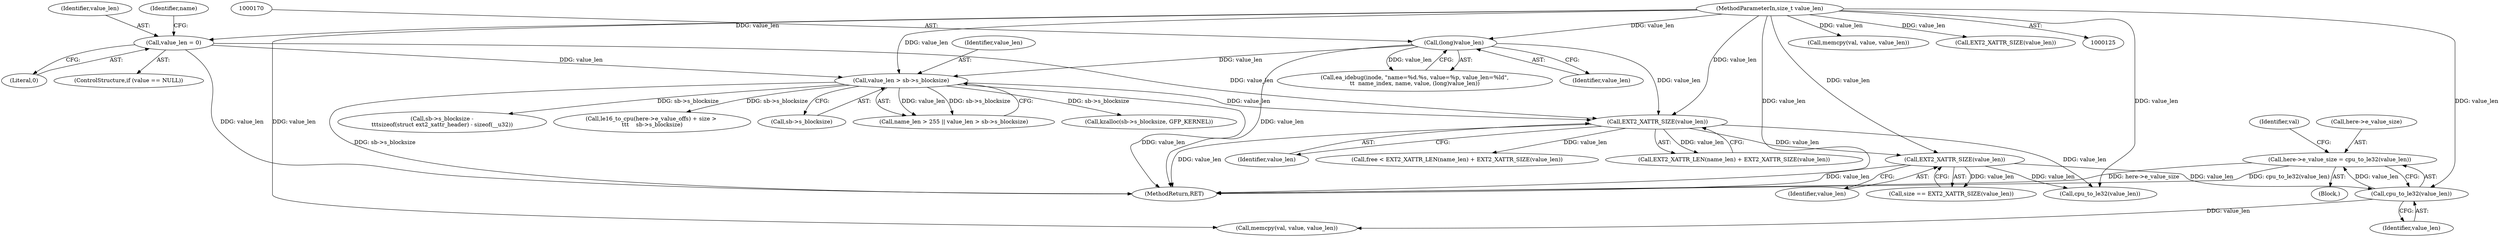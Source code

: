 digraph "0_linux_be0726d33cb8f411945884664924bed3cb8c70ee_10@pointer" {
"1000788" [label="(Call,here->e_value_size = cpu_to_le32(value_len))"];
"1000792" [label="(Call,cpu_to_le32(value_len))"];
"1000785" [label="(Call,EXT2_XATTR_SIZE(value_len))"];
"1000533" [label="(Call,EXT2_XATTR_SIZE(value_len))"];
"1000169" [label="(Call,(long)value_len)"];
"1000130" [label="(MethodParameterIn,size_t value_len)"];
"1000176" [label="(Call,value_len = 0)"];
"1000195" [label="(Call,value_len > sb->s_blocksize)"];
"1000533" [label="(Call,EXT2_XATTR_SIZE(value_len))"];
"1000169" [label="(Call,(long)value_len)"];
"1000172" [label="(ControlStructure,if (value == NULL))"];
"1000163" [label="(Call,ea_idebug(inode, \"name=%d.%s, value=%p, value_len=%ld\",\n\t\t  name_index, name, value, (long)value_len))"];
"1000911" [label="(Call,cpu_to_le32(value_len))"];
"1000435" [label="(Call,sb->s_blocksize -\n\t\t\tsizeof(struct ext2_xattr_header) - sizeof(__u32))"];
"1000951" [label="(Call,memcpy(val, value, value_len))"];
"1000178" [label="(Literal,0)"];
"1000785" [label="(Call,EXT2_XATTR_SIZE(value_len))"];
"1000499" [label="(Call,le16_to_cpu(here->e_value_offs) + size > \n\t\t\t    sb->s_blocksize)"];
"1000786" [label="(Identifier,value_len)"];
"1000197" [label="(Call,sb->s_blocksize)"];
"1000177" [label="(Identifier,value_len)"];
"1001019" [label="(MethodReturn,RET)"];
"1000802" [label="(Call,memcpy(val, value, value_len))"];
"1000181" [label="(Identifier,name)"];
"1000195" [label="(Call,value_len > sb->s_blocksize)"];
"1000130" [label="(MethodParameterIn,size_t value_len)"];
"1000171" [label="(Identifier,value_len)"];
"1000191" [label="(Call,name_len > 255 || value_len > sb->s_blocksize)"];
"1000793" [label="(Identifier,value_len)"];
"1000788" [label="(Call,here->e_value_size = cpu_to_le32(value_len))"];
"1000783" [label="(Call,size == EXT2_XATTR_SIZE(value_len))"];
"1000646" [label="(Call,kzalloc(sb->s_blocksize, GFP_KERNEL))"];
"1000530" [label="(Call,EXT2_XATTR_LEN(name_len) + EXT2_XATTR_SIZE(value_len))"];
"1000919" [label="(Call,EXT2_XATTR_SIZE(value_len))"];
"1000176" [label="(Call,value_len = 0)"];
"1000792" [label="(Call,cpu_to_le32(value_len))"];
"1000796" [label="(Identifier,val)"];
"1000534" [label="(Identifier,value_len)"];
"1000787" [label="(Block,)"];
"1000196" [label="(Identifier,value_len)"];
"1000528" [label="(Call,free < EXT2_XATTR_LEN(name_len) + EXT2_XATTR_SIZE(value_len))"];
"1000789" [label="(Call,here->e_value_size)"];
"1000788" -> "1000787"  [label="AST: "];
"1000788" -> "1000792"  [label="CFG: "];
"1000789" -> "1000788"  [label="AST: "];
"1000792" -> "1000788"  [label="AST: "];
"1000796" -> "1000788"  [label="CFG: "];
"1000788" -> "1001019"  [label="DDG: cpu_to_le32(value_len)"];
"1000788" -> "1001019"  [label="DDG: here->e_value_size"];
"1000792" -> "1000788"  [label="DDG: value_len"];
"1000792" -> "1000793"  [label="CFG: "];
"1000793" -> "1000792"  [label="AST: "];
"1000785" -> "1000792"  [label="DDG: value_len"];
"1000130" -> "1000792"  [label="DDG: value_len"];
"1000792" -> "1000802"  [label="DDG: value_len"];
"1000785" -> "1000783"  [label="AST: "];
"1000785" -> "1000786"  [label="CFG: "];
"1000786" -> "1000785"  [label="AST: "];
"1000783" -> "1000785"  [label="CFG: "];
"1000785" -> "1001019"  [label="DDG: value_len"];
"1000785" -> "1000783"  [label="DDG: value_len"];
"1000533" -> "1000785"  [label="DDG: value_len"];
"1000130" -> "1000785"  [label="DDG: value_len"];
"1000785" -> "1000911"  [label="DDG: value_len"];
"1000533" -> "1000530"  [label="AST: "];
"1000533" -> "1000534"  [label="CFG: "];
"1000534" -> "1000533"  [label="AST: "];
"1000530" -> "1000533"  [label="CFG: "];
"1000533" -> "1001019"  [label="DDG: value_len"];
"1000533" -> "1000528"  [label="DDG: value_len"];
"1000533" -> "1000530"  [label="DDG: value_len"];
"1000169" -> "1000533"  [label="DDG: value_len"];
"1000176" -> "1000533"  [label="DDG: value_len"];
"1000195" -> "1000533"  [label="DDG: value_len"];
"1000130" -> "1000533"  [label="DDG: value_len"];
"1000533" -> "1000911"  [label="DDG: value_len"];
"1000169" -> "1000163"  [label="AST: "];
"1000169" -> "1000171"  [label="CFG: "];
"1000170" -> "1000169"  [label="AST: "];
"1000171" -> "1000169"  [label="AST: "];
"1000163" -> "1000169"  [label="CFG: "];
"1000169" -> "1001019"  [label="DDG: value_len"];
"1000169" -> "1000163"  [label="DDG: value_len"];
"1000130" -> "1000169"  [label="DDG: value_len"];
"1000169" -> "1000195"  [label="DDG: value_len"];
"1000130" -> "1000125"  [label="AST: "];
"1000130" -> "1001019"  [label="DDG: value_len"];
"1000130" -> "1000176"  [label="DDG: value_len"];
"1000130" -> "1000195"  [label="DDG: value_len"];
"1000130" -> "1000802"  [label="DDG: value_len"];
"1000130" -> "1000911"  [label="DDG: value_len"];
"1000130" -> "1000919"  [label="DDG: value_len"];
"1000130" -> "1000951"  [label="DDG: value_len"];
"1000176" -> "1000172"  [label="AST: "];
"1000176" -> "1000178"  [label="CFG: "];
"1000177" -> "1000176"  [label="AST: "];
"1000178" -> "1000176"  [label="AST: "];
"1000181" -> "1000176"  [label="CFG: "];
"1000176" -> "1001019"  [label="DDG: value_len"];
"1000176" -> "1000195"  [label="DDG: value_len"];
"1000195" -> "1000191"  [label="AST: "];
"1000195" -> "1000197"  [label="CFG: "];
"1000196" -> "1000195"  [label="AST: "];
"1000197" -> "1000195"  [label="AST: "];
"1000191" -> "1000195"  [label="CFG: "];
"1000195" -> "1001019"  [label="DDG: sb->s_blocksize"];
"1000195" -> "1001019"  [label="DDG: value_len"];
"1000195" -> "1000191"  [label="DDG: value_len"];
"1000195" -> "1000191"  [label="DDG: sb->s_blocksize"];
"1000195" -> "1000435"  [label="DDG: sb->s_blocksize"];
"1000195" -> "1000499"  [label="DDG: sb->s_blocksize"];
"1000195" -> "1000646"  [label="DDG: sb->s_blocksize"];
}
